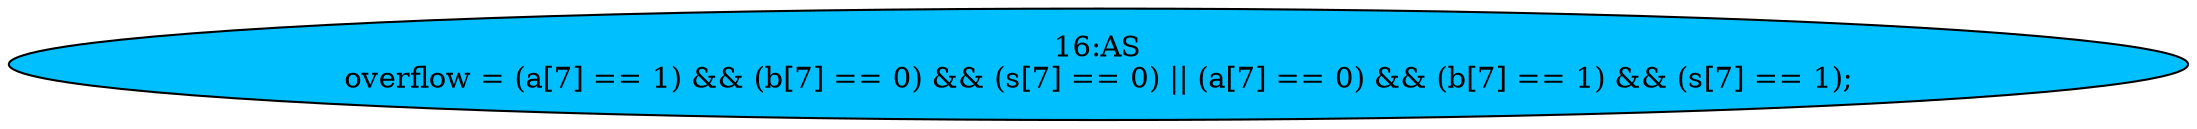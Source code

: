 strict digraph "" {
	node [label="\N"];
	"16:AS"	[ast="<pyverilog.vparser.ast.Assign object at 0x7f202a7f8610>",
		def_var="['overflow']",
		fillcolor=deepskyblue,
		label="16:AS
overflow = (a[7] == 1) && (b[7] == 0) && (s[7] == 0) || (a[7] == 0) && (b[7] == 1) && (s[7] == 1);",
		statements="[]",
		style=filled,
		typ=Assign,
		use_var="['a', 'b', 's', 'a', 'b', 's']"];
}
